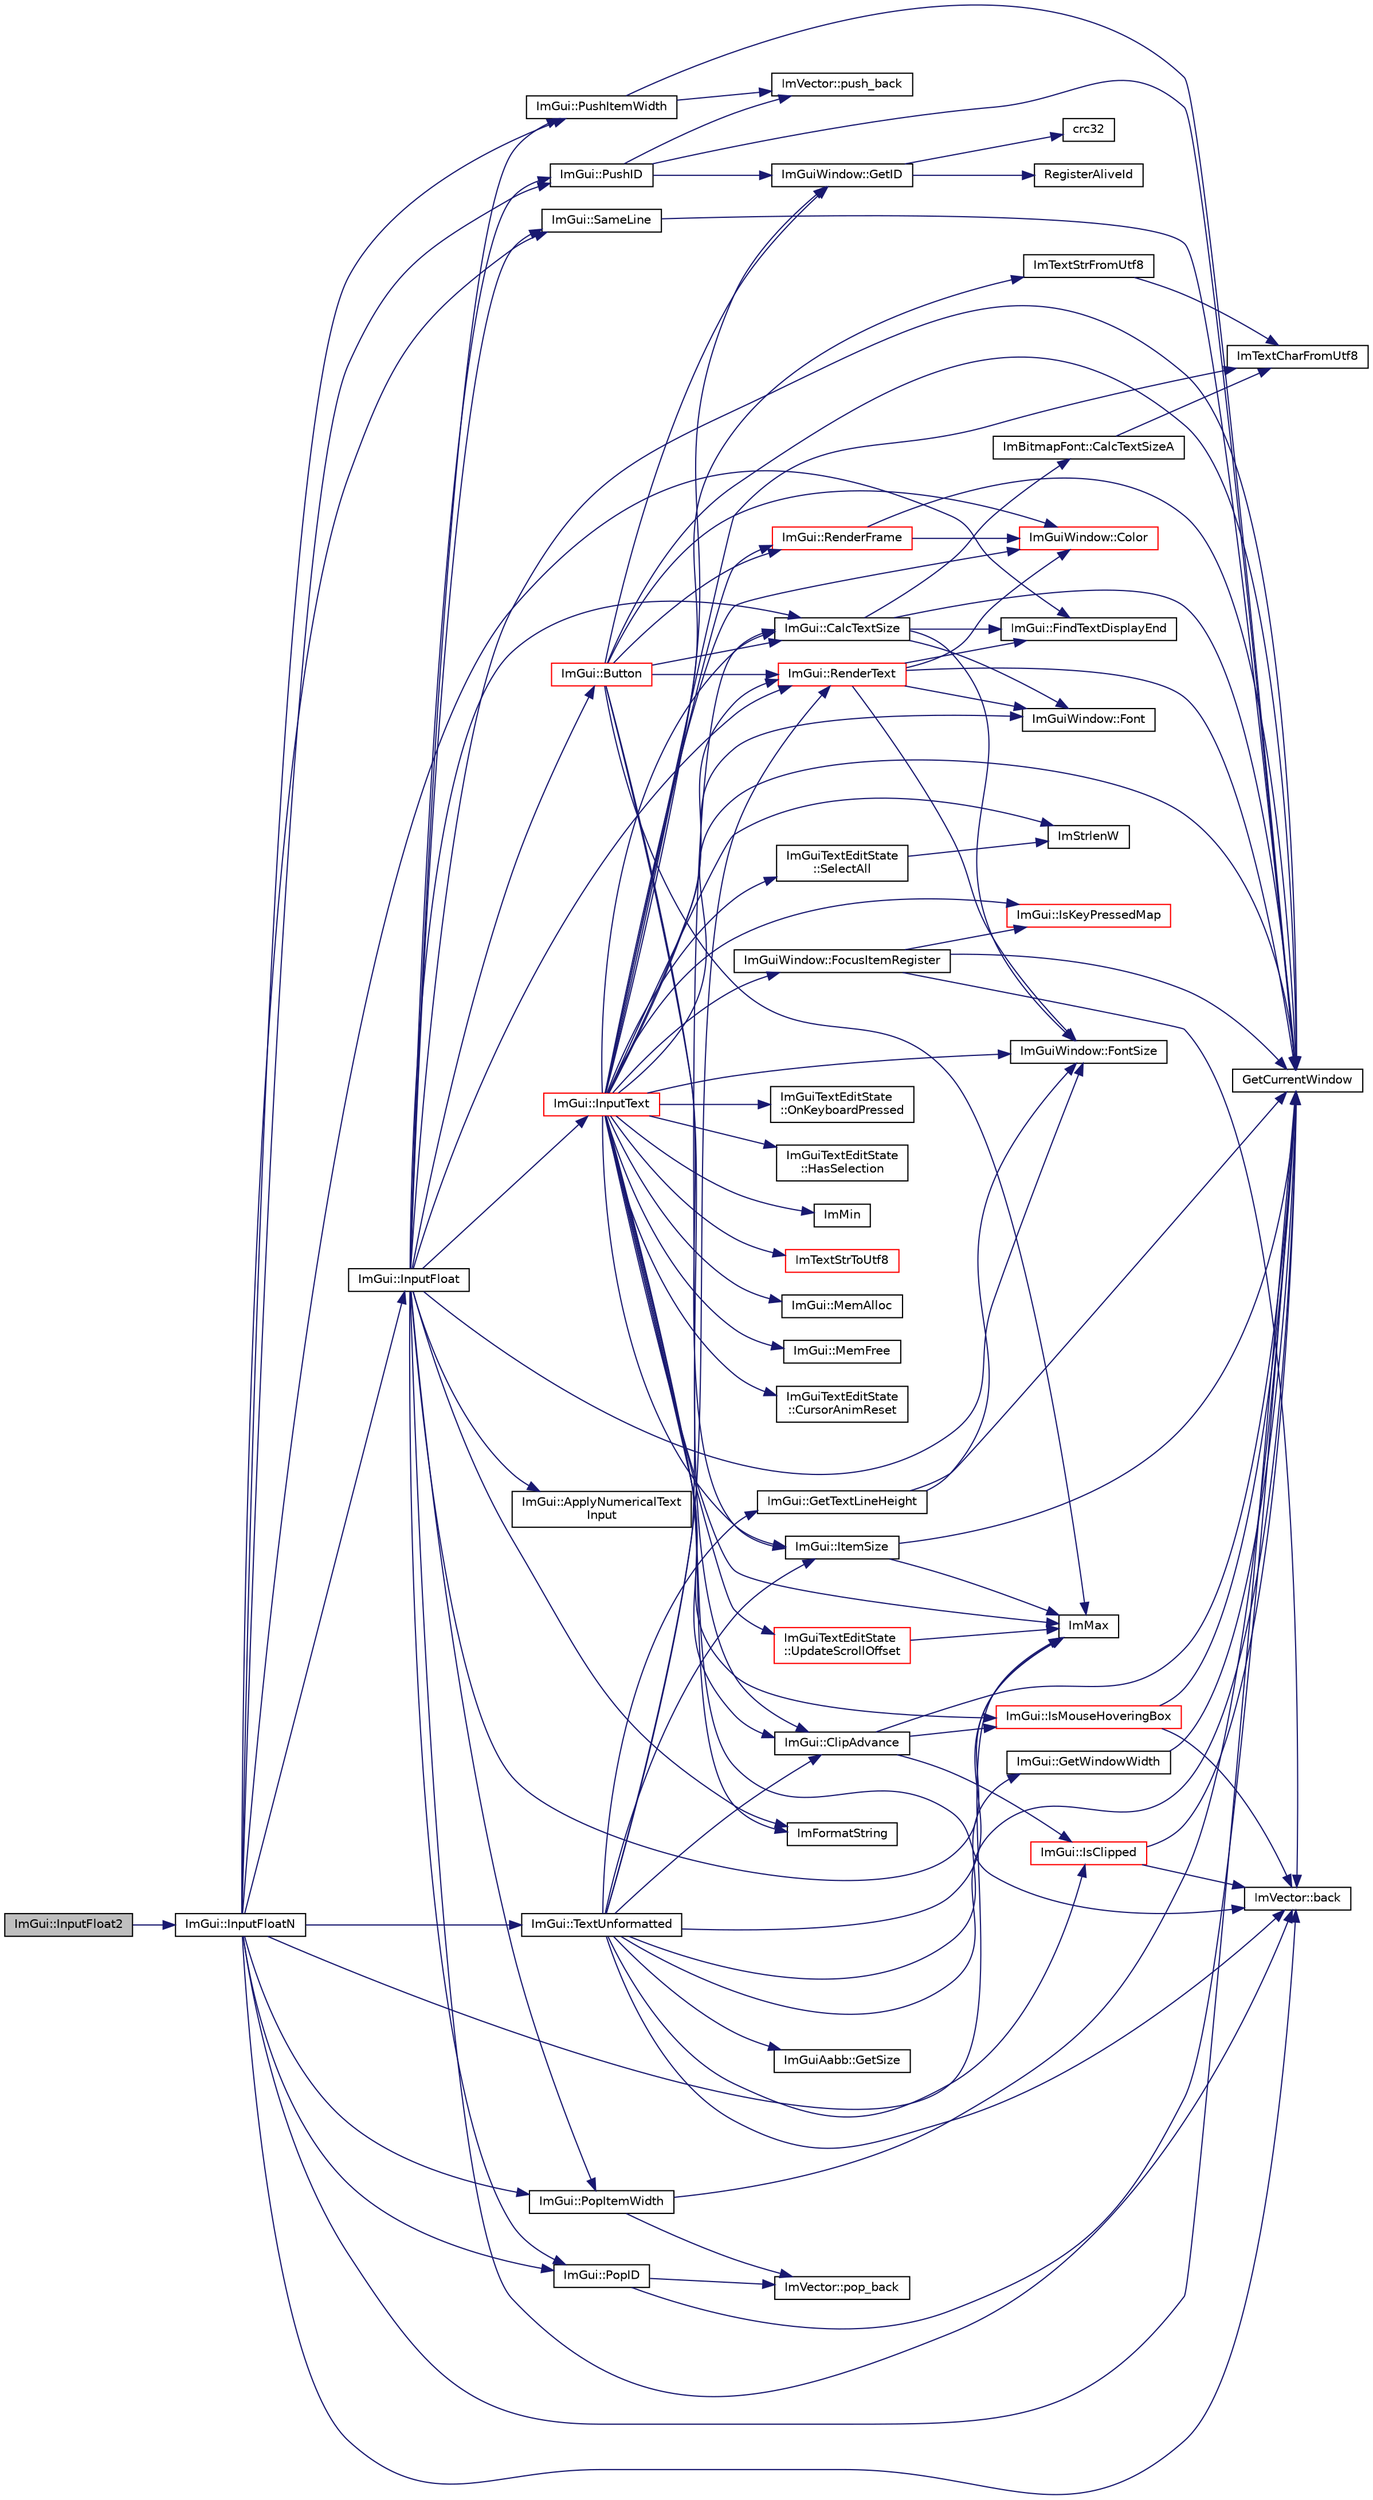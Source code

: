 digraph "ImGui::InputFloat2"
{
 // INTERACTIVE_SVG=YES
  edge [fontname="Helvetica",fontsize="10",labelfontname="Helvetica",labelfontsize="10"];
  node [fontname="Helvetica",fontsize="10",shape=record];
  rankdir="LR";
  Node1 [label="ImGui::InputFloat2",height=0.2,width=0.4,color="black", fillcolor="grey75", style="filled" fontcolor="black"];
  Node1 -> Node2 [color="midnightblue",fontsize="10",style="solid",fontname="Helvetica"];
  Node2 [label="ImGui::InputFloatN",height=0.2,width=0.4,color="black", fillcolor="white", style="filled",URL="$namespace_im_gui.html#afd9a18ddee838f2a9dd3d98451504304"];
  Node2 -> Node3 [color="midnightblue",fontsize="10",style="solid",fontname="Helvetica"];
  Node3 [label="GetCurrentWindow",height=0.2,width=0.4,color="black", fillcolor="white", style="filled",URL="$imgui_8cpp.html#adf96ede6decde2f532a9cfd91deff1b7"];
  Node2 -> Node4 [color="midnightblue",fontsize="10",style="solid",fontname="Helvetica"];
  Node4 [label="ImVector::back",height=0.2,width=0.4,color="black", fillcolor="white", style="filled",URL="$class_im_vector.html#a3e4424d3fca190894598a6575f9d2401"];
  Node2 -> Node5 [color="midnightblue",fontsize="10",style="solid",fontname="Helvetica"];
  Node5 [label="ImMax",height=0.2,width=0.4,color="black", fillcolor="white", style="filled",URL="$imgui_8cpp.html#a6fb8dd1bd2fa0e1c6065dc7123cb7f3e"];
  Node2 -> Node6 [color="midnightblue",fontsize="10",style="solid",fontname="Helvetica"];
  Node6 [label="ImGui::PushID",height=0.2,width=0.4,color="black", fillcolor="white", style="filled",URL="$namespace_im_gui.html#a27a8533605dc5b8cabf161bf7715bbde"];
  Node6 -> Node3 [color="midnightblue",fontsize="10",style="solid",fontname="Helvetica"];
  Node6 -> Node7 [color="midnightblue",fontsize="10",style="solid",fontname="Helvetica"];
  Node7 [label="ImVector::push_back",height=0.2,width=0.4,color="black", fillcolor="white", style="filled",URL="$class_im_vector.html#a68387993f2a5f5c3b2a7139d9ab778b8"];
  Node6 -> Node8 [color="midnightblue",fontsize="10",style="solid",fontname="Helvetica"];
  Node8 [label="ImGuiWindow::GetID",height=0.2,width=0.4,color="black", fillcolor="white", style="filled",URL="$struct_im_gui_window.html#a634c3af7750e85411246d9ab48181229"];
  Node8 -> Node9 [color="midnightblue",fontsize="10",style="solid",fontname="Helvetica"];
  Node9 [label="crc32",height=0.2,width=0.4,color="black", fillcolor="white", style="filled",URL="$imgui_8cpp.html#ae65a896a0b6059ef55a873c36294292b"];
  Node8 -> Node10 [color="midnightblue",fontsize="10",style="solid",fontname="Helvetica"];
  Node10 [label="RegisterAliveId",height=0.2,width=0.4,color="black", fillcolor="white", style="filled",URL="$imgui_8cpp.html#ab13ff6b56797db596922da45c5d019af"];
  Node2 -> Node11 [color="midnightblue",fontsize="10",style="solid",fontname="Helvetica"];
  Node11 [label="ImGui::PushItemWidth",height=0.2,width=0.4,color="black", fillcolor="white", style="filled",URL="$namespace_im_gui.html#a4ad13bf38f0521a339133248ef3e3036"];
  Node11 -> Node3 [color="midnightblue",fontsize="10",style="solid",fontname="Helvetica"];
  Node11 -> Node7 [color="midnightblue",fontsize="10",style="solid",fontname="Helvetica"];
  Node2 -> Node12 [color="midnightblue",fontsize="10",style="solid",fontname="Helvetica"];
  Node12 [label="ImGui::PopItemWidth",height=0.2,width=0.4,color="black", fillcolor="white", style="filled",URL="$namespace_im_gui.html#ad29a3fc0cb5dfc7f9fc7224512ce90bf"];
  Node12 -> Node3 [color="midnightblue",fontsize="10",style="solid",fontname="Helvetica"];
  Node12 -> Node13 [color="midnightblue",fontsize="10",style="solid",fontname="Helvetica"];
  Node13 [label="ImVector::pop_back",height=0.2,width=0.4,color="black", fillcolor="white", style="filled",URL="$class_im_vector.html#a3db7ce62d3c429effdb893fbf7148c1c"];
  Node2 -> Node14 [color="midnightblue",fontsize="10",style="solid",fontname="Helvetica"];
  Node14 [label="ImGui::InputFloat",height=0.2,width=0.4,color="black", fillcolor="white", style="filled",URL="$namespace_im_gui.html#ad49db2dfac5df23b6c3721045a1125f8"];
  Node14 -> Node3 [color="midnightblue",fontsize="10",style="solid",fontname="Helvetica"];
  Node14 -> Node4 [color="midnightblue",fontsize="10",style="solid",fontname="Helvetica"];
  Node14 -> Node15 [color="midnightblue",fontsize="10",style="solid",fontname="Helvetica"];
  Node15 [label="ImGui::CalcTextSize",height=0.2,width=0.4,color="black", fillcolor="white", style="filled",URL="$namespace_im_gui.html#ac2907c83145b2e46a2da2a2be4d00b9f"];
  Node15 -> Node3 [color="midnightblue",fontsize="10",style="solid",fontname="Helvetica"];
  Node15 -> Node16 [color="midnightblue",fontsize="10",style="solid",fontname="Helvetica"];
  Node16 [label="ImGui::FindTextDisplayEnd",height=0.2,width=0.4,color="black", fillcolor="white", style="filled",URL="$namespace_im_gui.html#ac8c1858bd0a955cac49584c29cf1f523"];
  Node15 -> Node17 [color="midnightblue",fontsize="10",style="solid",fontname="Helvetica"];
  Node17 [label="ImGuiWindow::Font",height=0.2,width=0.4,color="black", fillcolor="white", style="filled",URL="$struct_im_gui_window.html#ac631fb65f875bf88728be99868209f78"];
  Node15 -> Node18 [color="midnightblue",fontsize="10",style="solid",fontname="Helvetica"];
  Node18 [label="ImBitmapFont::CalcTextSizeA",height=0.2,width=0.4,color="black", fillcolor="white", style="filled",URL="$struct_im_bitmap_font.html#ab46a39dcf87ba73039d850edf0d44c76"];
  Node18 -> Node19 [color="midnightblue",fontsize="10",style="solid",fontname="Helvetica"];
  Node19 [label="ImTextCharFromUtf8",height=0.2,width=0.4,color="black", fillcolor="white", style="filled",URL="$imgui_8cpp.html#a79429e40b07b51026fb8c70ec018c140"];
  Node15 -> Node20 [color="midnightblue",fontsize="10",style="solid",fontname="Helvetica"];
  Node20 [label="ImGuiWindow::FontSize",height=0.2,width=0.4,color="black", fillcolor="white", style="filled",URL="$struct_im_gui_window.html#a67007799e318d08070b70387ec28d791"];
  Node14 -> Node6 [color="midnightblue",fontsize="10",style="solid",fontname="Helvetica"];
  Node14 -> Node20 [color="midnightblue",fontsize="10",style="solid",fontname="Helvetica"];
  Node14 -> Node11 [color="midnightblue",fontsize="10",style="solid",fontname="Helvetica"];
  Node14 -> Node5 [color="midnightblue",fontsize="10",style="solid",fontname="Helvetica"];
  Node14 -> Node21 [color="midnightblue",fontsize="10",style="solid",fontname="Helvetica"];
  Node21 [label="ImFormatString",height=0.2,width=0.4,color="black", fillcolor="white", style="filled",URL="$imgui_8cpp.html#aad3493f8cf448075c5679b1ee84c6db0"];
  Node14 -> Node22 [color="midnightblue",fontsize="10",style="solid",fontname="Helvetica"];
  Node22 [label="ImGui::InputText",height=0.2,width=0.4,color="red", fillcolor="white", style="filled",URL="$namespace_im_gui.html#afc6c1a41c1ab4b1abd7f162e7c345e5a"];
  Node22 -> Node3 [color="midnightblue",fontsize="10",style="solid",fontname="Helvetica"];
  Node22 -> Node8 [color="midnightblue",fontsize="10",style="solid",fontname="Helvetica"];
  Node22 -> Node4 [color="midnightblue",fontsize="10",style="solid",fontname="Helvetica"];
  Node22 -> Node15 [color="midnightblue",fontsize="10",style="solid",fontname="Helvetica"];
  Node22 -> Node23 [color="midnightblue",fontsize="10",style="solid",fontname="Helvetica"];
  Node23 [label="ImGui::ItemSize",height=0.2,width=0.4,color="black", fillcolor="white", style="filled",URL="$namespace_im_gui.html#a6da2ff120665802d9124a42fd3dfc97f"];
  Node23 -> Node3 [color="midnightblue",fontsize="10",style="solid",fontname="Helvetica"];
  Node23 -> Node5 [color="midnightblue",fontsize="10",style="solid",fontname="Helvetica"];
  Node22 -> Node24 [color="midnightblue",fontsize="10",style="solid",fontname="Helvetica"];
  Node24 [label="ImGui::ClipAdvance",height=0.2,width=0.4,color="black", fillcolor="white", style="filled",URL="$namespace_im_gui.html#a1c5c94a5be3b62fae2a172512137f850"];
  Node24 -> Node3 [color="midnightblue",fontsize="10",style="solid",fontname="Helvetica"];
  Node24 -> Node25 [color="midnightblue",fontsize="10",style="solid",fontname="Helvetica"];
  Node25 [label="ImGui::IsClipped",height=0.2,width=0.4,color="red", fillcolor="white", style="filled",URL="$namespace_im_gui.html#ae07644eac32544b2e923020dbc3d45f8"];
  Node25 -> Node3 [color="midnightblue",fontsize="10",style="solid",fontname="Helvetica"];
  Node25 -> Node4 [color="midnightblue",fontsize="10",style="solid",fontname="Helvetica"];
  Node24 -> Node26 [color="midnightblue",fontsize="10",style="solid",fontname="Helvetica"];
  Node26 [label="ImGui::IsMouseHoveringBox",height=0.2,width=0.4,color="red", fillcolor="white", style="filled",URL="$namespace_im_gui.html#aef0394b7afa4c5f743bd7a9a204b8a08"];
  Node26 -> Node3 [color="midnightblue",fontsize="10",style="solid",fontname="Helvetica"];
  Node26 -> Node4 [color="midnightblue",fontsize="10",style="solid",fontname="Helvetica"];
  Node22 -> Node27 [color="midnightblue",fontsize="10",style="solid",fontname="Helvetica"];
  Node27 [label="ImGuiWindow::FocusItemRegister",height=0.2,width=0.4,color="black", fillcolor="white", style="filled",URL="$struct_im_gui_window.html#a7f6f98988076a001ff70109aa963d31f"];
  Node27 -> Node3 [color="midnightblue",fontsize="10",style="solid",fontname="Helvetica"];
  Node27 -> Node4 [color="midnightblue",fontsize="10",style="solid",fontname="Helvetica"];
  Node27 -> Node28 [color="midnightblue",fontsize="10",style="solid",fontname="Helvetica"];
  Node28 [label="ImGui::IsKeyPressedMap",height=0.2,width=0.4,color="red", fillcolor="white", style="filled",URL="$namespace_im_gui.html#ababc1ff7044aaac2b7129c3793e14256"];
  Node22 -> Node26 [color="midnightblue",fontsize="10",style="solid",fontname="Helvetica"];
  Node22 -> Node21 [color="midnightblue",fontsize="10",style="solid",fontname="Helvetica"];
  Node22 -> Node29 [color="midnightblue",fontsize="10",style="solid",fontname="Helvetica"];
  Node29 [label="ImTextStrFromUtf8",height=0.2,width=0.4,color="black", fillcolor="white", style="filled",URL="$imgui_8cpp.html#a67210b455625d870a7b7897c30383633"];
  Node29 -> Node19 [color="midnightblue",fontsize="10",style="solid",fontname="Helvetica"];
  Node22 -> Node30 [color="midnightblue",fontsize="10",style="solid",fontname="Helvetica"];
  Node30 [label="ImGuiTextEditState\l::CursorAnimReset",height=0.2,width=0.4,color="black", fillcolor="white", style="filled",URL="$struct_im_gui_text_edit_state.html#abed49497339d5242f42d86193a2c683e"];
  Node22 -> Node17 [color="midnightblue",fontsize="10",style="solid",fontname="Helvetica"];
  Node22 -> Node20 [color="midnightblue",fontsize="10",style="solid",fontname="Helvetica"];
  Node22 -> Node31 [color="midnightblue",fontsize="10",style="solid",fontname="Helvetica"];
  Node31 [label="ImGuiTextEditState\l::UpdateScrollOffset",height=0.2,width=0.4,color="red", fillcolor="white", style="filled",URL="$struct_im_gui_text_edit_state.html#a93ecb8239263122e14bfb316386a73c7"];
  Node31 -> Node5 [color="midnightblue",fontsize="10",style="solid",fontname="Helvetica"];
  Node22 -> Node32 [color="midnightblue",fontsize="10",style="solid",fontname="Helvetica"];
  Node32 [label="ImGuiTextEditState\l::SelectAll",height=0.2,width=0.4,color="black", fillcolor="white", style="filled",URL="$struct_im_gui_text_edit_state.html#ab6f494f3335bf7911b83cfc15edd612e"];
  Node32 -> Node33 [color="midnightblue",fontsize="10",style="solid",fontname="Helvetica"];
  Node33 [label="ImStrlenW",height=0.2,width=0.4,color="black", fillcolor="white", style="filled",URL="$imgui_8cpp.html#a3e0e967267e13dd09cc67ea35888245f"];
  Node22 -> Node28 [color="midnightblue",fontsize="10",style="solid",fontname="Helvetica"];
  Node22 -> Node34 [color="midnightblue",fontsize="10",style="solid",fontname="Helvetica"];
  Node34 [label="ImGuiTextEditState\l::OnKeyboardPressed",height=0.2,width=0.4,color="black", fillcolor="white", style="filled",URL="$struct_im_gui_text_edit_state.html#a587fb9e7bcef296311ca0d9d20929040"];
  Node22 -> Node35 [color="midnightblue",fontsize="10",style="solid",fontname="Helvetica"];
  Node35 [label="ImGuiTextEditState\l::HasSelection",height=0.2,width=0.4,color="black", fillcolor="white", style="filled",URL="$struct_im_gui_text_edit_state.html#aa95cc54a1625547d0fdb452348627677"];
  Node22 -> Node36 [color="midnightblue",fontsize="10",style="solid",fontname="Helvetica"];
  Node36 [label="ImMin",height=0.2,width=0.4,color="black", fillcolor="white", style="filled",URL="$imgui_8cpp.html#ac3ad7e7626cd6b46456b3f4c35025d74"];
  Node22 -> Node5 [color="midnightblue",fontsize="10",style="solid",fontname="Helvetica"];
  Node22 -> Node33 [color="midnightblue",fontsize="10",style="solid",fontname="Helvetica"];
  Node22 -> Node37 [color="midnightblue",fontsize="10",style="solid",fontname="Helvetica"];
  Node37 [label="ImTextStrToUtf8",height=0.2,width=0.4,color="red", fillcolor="white", style="filled",URL="$imgui_8cpp.html#a68299de73561ba21db89404cef97d769"];
  Node22 -> Node38 [color="midnightblue",fontsize="10",style="solid",fontname="Helvetica"];
  Node38 [label="ImGui::MemAlloc",height=0.2,width=0.4,color="black", fillcolor="white", style="filled",URL="$namespace_im_gui.html#a15efb2cac4a54b35489c5984ba1b661a"];
  Node22 -> Node19 [color="midnightblue",fontsize="10",style="solid",fontname="Helvetica"];
  Node22 -> Node39 [color="midnightblue",fontsize="10",style="solid",fontname="Helvetica"];
  Node39 [label="ImGui::MemFree",height=0.2,width=0.4,color="black", fillcolor="white", style="filled",URL="$namespace_im_gui.html#a269ec695c6e722ec3da85dae37f0675d"];
  Node22 -> Node40 [color="midnightblue",fontsize="10",style="solid",fontname="Helvetica"];
  Node40 [label="ImGui::RenderFrame",height=0.2,width=0.4,color="red", fillcolor="white", style="filled",URL="$namespace_im_gui.html#a824535d17781ceadb97b699f61650693"];
  Node40 -> Node3 [color="midnightblue",fontsize="10",style="solid",fontname="Helvetica"];
  Node40 -> Node41 [color="midnightblue",fontsize="10",style="solid",fontname="Helvetica"];
  Node41 [label="ImGuiWindow::Color",height=0.2,width=0.4,color="red", fillcolor="white", style="filled",URL="$struct_im_gui_window.html#a1e075e3d3b49bef5a694c4f53827a9a5"];
  Node22 -> Node41 [color="midnightblue",fontsize="10",style="solid",fontname="Helvetica"];
  Node22 -> Node42 [color="midnightblue",fontsize="10",style="solid",fontname="Helvetica"];
  Node42 [label="ImGui::RenderText",height=0.2,width=0.4,color="red", fillcolor="white", style="filled",URL="$namespace_im_gui.html#ab8ce328bc928321be38351b99652f968"];
  Node42 -> Node3 [color="midnightblue",fontsize="10",style="solid",fontname="Helvetica"];
  Node42 -> Node16 [color="midnightblue",fontsize="10",style="solid",fontname="Helvetica"];
  Node42 -> Node17 [color="midnightblue",fontsize="10",style="solid",fontname="Helvetica"];
  Node42 -> Node20 [color="midnightblue",fontsize="10",style="solid",fontname="Helvetica"];
  Node42 -> Node41 [color="midnightblue",fontsize="10",style="solid",fontname="Helvetica"];
  Node14 -> Node43 [color="midnightblue",fontsize="10",style="solid",fontname="Helvetica"];
  Node43 [label="ImGui::ApplyNumericalText\lInput",height=0.2,width=0.4,color="black", fillcolor="white", style="filled",URL="$namespace_im_gui.html#a5ba8cf748f0a76fcb6aa31ef25625da8"];
  Node14 -> Node12 [color="midnightblue",fontsize="10",style="solid",fontname="Helvetica"];
  Node14 -> Node44 [color="midnightblue",fontsize="10",style="solid",fontname="Helvetica"];
  Node44 [label="ImGui::SameLine",height=0.2,width=0.4,color="black", fillcolor="white", style="filled",URL="$namespace_im_gui.html#a0ea4b9716e26210631464ed45098ed1d"];
  Node44 -> Node3 [color="midnightblue",fontsize="10",style="solid",fontname="Helvetica"];
  Node14 -> Node45 [color="midnightblue",fontsize="10",style="solid",fontname="Helvetica"];
  Node45 [label="ImGui::Button",height=0.2,width=0.4,color="red", fillcolor="white", style="filled",URL="$namespace_im_gui.html#a2bf4642f06804bb55c4f8c1f45ddf1b3"];
  Node45 -> Node3 [color="midnightblue",fontsize="10",style="solid",fontname="Helvetica"];
  Node45 -> Node8 [color="midnightblue",fontsize="10",style="solid",fontname="Helvetica"];
  Node45 -> Node15 [color="midnightblue",fontsize="10",style="solid",fontname="Helvetica"];
  Node45 -> Node23 [color="midnightblue",fontsize="10",style="solid",fontname="Helvetica"];
  Node45 -> Node24 [color="midnightblue",fontsize="10",style="solid",fontname="Helvetica"];
  Node45 -> Node41 [color="midnightblue",fontsize="10",style="solid",fontname="Helvetica"];
  Node45 -> Node40 [color="midnightblue",fontsize="10",style="solid",fontname="Helvetica"];
  Node45 -> Node5 [color="midnightblue",fontsize="10",style="solid",fontname="Helvetica"];
  Node45 -> Node42 [color="midnightblue",fontsize="10",style="solid",fontname="Helvetica"];
  Node14 -> Node46 [color="midnightblue",fontsize="10",style="solid",fontname="Helvetica"];
  Node46 [label="ImGui::PopID",height=0.2,width=0.4,color="black", fillcolor="white", style="filled",URL="$namespace_im_gui.html#aba0b2d8f890a5d435ae43d0c4a2d4dd1"];
  Node46 -> Node3 [color="midnightblue",fontsize="10",style="solid",fontname="Helvetica"];
  Node46 -> Node13 [color="midnightblue",fontsize="10",style="solid",fontname="Helvetica"];
  Node14 -> Node42 [color="midnightblue",fontsize="10",style="solid",fontname="Helvetica"];
  Node2 -> Node44 [color="midnightblue",fontsize="10",style="solid",fontname="Helvetica"];
  Node2 -> Node46 [color="midnightblue",fontsize="10",style="solid",fontname="Helvetica"];
  Node2 -> Node47 [color="midnightblue",fontsize="10",style="solid",fontname="Helvetica"];
  Node47 [label="ImGui::TextUnformatted",height=0.2,width=0.4,color="black", fillcolor="white", style="filled",URL="$namespace_im_gui.html#ae3e233be79afe818d9eb5fe8a8abf9cf"];
  Node47 -> Node3 [color="midnightblue",fontsize="10",style="solid",fontname="Helvetica"];
  Node47 -> Node48 [color="midnightblue",fontsize="10",style="solid",fontname="Helvetica"];
  Node48 [label="ImGui::GetTextLineHeight",height=0.2,width=0.4,color="black", fillcolor="white", style="filled",URL="$namespace_im_gui.html#aaba5637199d31ea23d4d143b30a44aff"];
  Node48 -> Node3 [color="midnightblue",fontsize="10",style="solid",fontname="Helvetica"];
  Node48 -> Node20 [color="midnightblue",fontsize="10",style="solid",fontname="Helvetica"];
  Node47 -> Node4 [color="midnightblue",fontsize="10",style="solid",fontname="Helvetica"];
  Node47 -> Node49 [color="midnightblue",fontsize="10",style="solid",fontname="Helvetica"];
  Node49 [label="ImGui::GetWindowWidth",height=0.2,width=0.4,color="black", fillcolor="white", style="filled",URL="$namespace_im_gui.html#a471ff23945b99541c506dbdc2a9004cf"];
  Node49 -> Node3 [color="midnightblue",fontsize="10",style="solid",fontname="Helvetica"];
  Node47 -> Node25 [color="midnightblue",fontsize="10",style="solid",fontname="Helvetica"];
  Node47 -> Node15 [color="midnightblue",fontsize="10",style="solid",fontname="Helvetica"];
  Node47 -> Node5 [color="midnightblue",fontsize="10",style="solid",fontname="Helvetica"];
  Node47 -> Node42 [color="midnightblue",fontsize="10",style="solid",fontname="Helvetica"];
  Node47 -> Node23 [color="midnightblue",fontsize="10",style="solid",fontname="Helvetica"];
  Node47 -> Node24 [color="midnightblue",fontsize="10",style="solid",fontname="Helvetica"];
  Node47 -> Node50 [color="midnightblue",fontsize="10",style="solid",fontname="Helvetica"];
  Node50 [label="ImGuiAabb::GetSize",height=0.2,width=0.4,color="black", fillcolor="white", style="filled",URL="$struct_im_gui_aabb.html#ada06a0699f4ba13c34c14ddbaf65cb00"];
  Node2 -> Node16 [color="midnightblue",fontsize="10",style="solid",fontname="Helvetica"];
}
